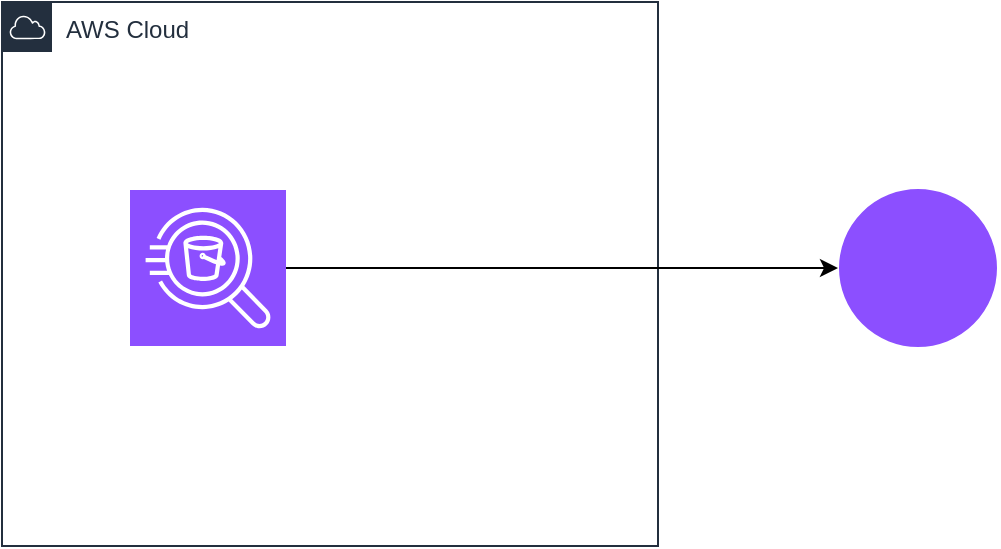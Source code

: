 <mxfile version="24.6.4" type="github">
  <diagram name="Page-1" id="OLBHiFC7clu445UKKoT-">
    <mxGraphModel dx="1514" dy="1320" grid="0" gridSize="10" guides="1" tooltips="1" connect="1" arrows="1" fold="1" page="0" pageScale="1" pageWidth="827" pageHeight="1169" math="0" shadow="0">
      <root>
        <mxCell id="0" />
        <mxCell id="1" parent="0" />
        <mxCell id="R8EYbQ-iDP7JrelXPRHp-1" value="AWS Cloud" style="points=[[0,0],[0.25,0],[0.5,0],[0.75,0],[1,0],[1,0.25],[1,0.5],[1,0.75],[1,1],[0.75,1],[0.5,1],[0.25,1],[0,1],[0,0.75],[0,0.5],[0,0.25]];outlineConnect=0;gradientColor=none;html=1;whiteSpace=wrap;fontSize=12;fontStyle=0;container=1;pointerEvents=0;collapsible=0;recursiveResize=0;shape=mxgraph.aws4.group;grIcon=mxgraph.aws4.group_aws_cloud;strokeColor=#232F3E;fillColor=none;verticalAlign=top;align=left;spacingLeft=30;fontColor=#232F3E;dashed=0;" vertex="1" parent="1">
          <mxGeometry x="-248" y="-86" width="328" height="272" as="geometry" />
        </mxCell>
        <mxCell id="R8EYbQ-iDP7JrelXPRHp-2" value="" style="sketch=0;points=[[0,0,0],[0.25,0,0],[0.5,0,0],[0.75,0,0],[1,0,0],[0,1,0],[0.25,1,0],[0.5,1,0],[0.75,1,0],[1,1,0],[0,0.25,0],[0,0.5,0],[0,0.75,0],[1,0.25,0],[1,0.5,0],[1,0.75,0]];outlineConnect=0;fontColor=#232F3E;fillColor=#8C4FFF;strokeColor=#ffffff;dashed=0;verticalLabelPosition=bottom;verticalAlign=top;align=center;html=1;fontSize=12;fontStyle=0;aspect=fixed;shape=mxgraph.aws4.resourceIcon;resIcon=mxgraph.aws4.athena;" vertex="1" parent="R8EYbQ-iDP7JrelXPRHp-1">
          <mxGeometry x="64" y="94" width="78" height="78" as="geometry" />
        </mxCell>
        <mxCell id="R8EYbQ-iDP7JrelXPRHp-3" value="" style="ellipse;whiteSpace=wrap;html=1;verticalAlign=top;fillColor=#8C4FFF;strokeColor=#ffffff;fontColor=#232F3E;sketch=0;dashed=0;fontStyle=0;" vertex="1" parent="1">
          <mxGeometry x="170" y="7" width="80" height="80" as="geometry" />
        </mxCell>
        <mxCell id="R8EYbQ-iDP7JrelXPRHp-4" value="" style="edgeStyle=orthogonalEdgeStyle;rounded=0;orthogonalLoop=1;jettySize=auto;html=1;" edge="1" parent="1" source="R8EYbQ-iDP7JrelXPRHp-2" target="R8EYbQ-iDP7JrelXPRHp-3">
          <mxGeometry relative="1" as="geometry" />
        </mxCell>
      </root>
    </mxGraphModel>
  </diagram>
</mxfile>
